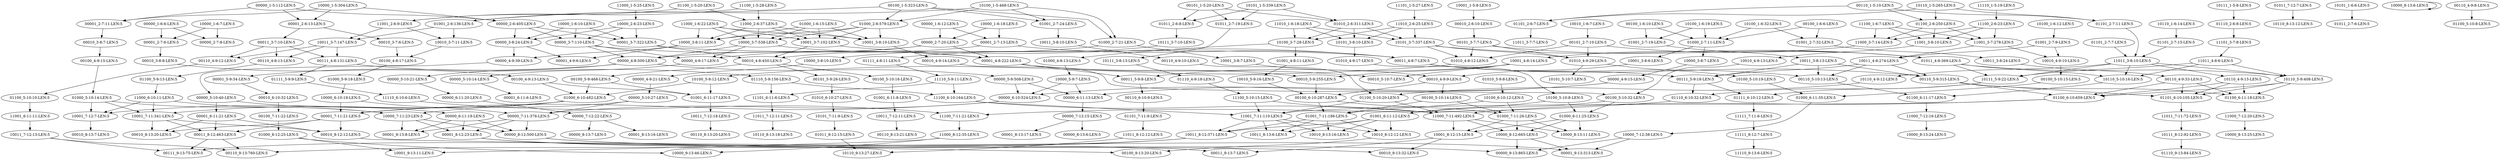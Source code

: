 digraph G {
    "11111_8-12:7-LEN:5" -> "11110_9-13:6-LEN:5";
    "11110_5-9:11-LEN:5" -> "11101_6-11:6-LEN:5";
    "11110_5-9:11-LEN:5" -> "11100_6-10:164-LEN:5";
    "01000_2-6:579-LEN:5" -> "10000_3-7:538-LEN:5";
    "01000_2-6:579-LEN:5" -> "10000_3-8:11-LEN:5";
    "01000_2-6:579-LEN:5" -> "10001_3-7:102-LEN:5";
    "01000_2-6:579-LEN:5" -> "10001_3-8:10-LEN:5";
    "01000_6-11:25-LEN:5" -> "10001_8-12:15-LEN:5";
    "01000_6-11:25-LEN:5" -> "10000_8-12:665-LEN:5";
    "01000_6-11:25-LEN:5" -> "10000_8-13:11-LEN:5";
    "10011_8-12:371-LEN:5" -> "00111_9-13:75-LEN:5";
    "10011_8-12:371-LEN:5" -> "00110_9-13:760-LEN:5";
    "11011_8-12:12-LEN:5" -> "10110_9-13:27-LEN:5";
    "00001_2-6:13-LEN:5" -> "00010_3-7:6-LEN:5";
    "00001_2-6:13-LEN:5" -> "00011_3-7:10-LEN:5";
    "10110_4-9:12-LEN:5" -> "01100_5-10:20-LEN:5";
    "01000_5-9:18-LEN:5" -> "10000_6-10:19-LEN:5";
    "00100_1-6:10-LEN:5" -> "01001_2-7:19-LEN:5";
    "00100_1-6:10-LEN:5" -> "01000_2-7:11-LEN:5";
    "00000_1-6:12-LEN:5" -> "00001_2-7:13-LEN:5";
    "00000_1-6:12-LEN:5" -> "00000_2-7:20-LEN:5";
    "00100_5-10:15-LEN:5" -> "01000_6-11:35-LEN:5";
    "01101_7-11:9-LEN:5" -> "11011_8-12:12-LEN:5";
    "11111_7-11:6-LEN:5" -> "11111_8-12:7-LEN:5";
    "00100_5-10:16-LEN:5" -> "01001_6-11:8-LEN:5";
    "10000_3-8:10-LEN:5" -> "00000_4-9:21-LEN:5";
    "10111_1-5:8-LEN:5" -> "01110_2-6:8-LEN:5";
    "01001_4-8:11-LEN:5" -> "10010_5-9:16-LEN:5";
    "11000_7-12:20-LEN:5" -> "10000_8-13:25-LEN:5";
    "10100_5-10:8-LEN:5" -> "01000_6-11:25-LEN:5";
    "10100_5-10:8-LEN:5" -> "01001_6-11:12-LEN:5";
    "00101_2-7:10-LEN:5" -> "01010_4-9:29-LEN:5";
    "00101_2-7:10-LEN:5" -> "01010_4-8:12-LEN:5";
    "00101_2-7:10-LEN:5" -> "01011_4-8:369-LEN:5";
    "10000_1-5:304-LEN:5" -> "00001_2-6:13-LEN:5";
    "10000_1-5:304-LEN:5" -> "00001_2-7:11-LEN:5";
    "10000_1-5:304-LEN:5" -> "00000_2-6:405-LEN:5";
    "00010_2-6:10-LEN:5" -> "00101_3-7:7-LEN:5";
    "10011_3-8:24-LEN:5" -> "00110_4-9:33-LEN:5";
    "10100_5-10:19-LEN:5" -> "01000_6-11:35-LEN:5";
    "00000_6-10:524-LEN:5" -> "00000_7-11:376-LEN:5";
    "00000_6-10:524-LEN:5" -> "00001_7-11:21-LEN:5";
    "00000_6-11:20-LEN:5" -> "00000_7-12:22-LEN:5";
    "00100_1-6:6-LEN:5" -> "01001_2-7:32-LEN:5";
    "00100_1-6:6-LEN:5" -> "01000_2-7:11-LEN:5";
    "10111_5-9:22-LEN:5" -> "01111_6-10:12-LEN:5";
    "10111_5-9:22-LEN:5" -> "01110_6-10:32-LEN:5";
    "10001_8-12:15-LEN:5" -> "00011_9-13:7-LEN:5";
    "10001_8-12:15-LEN:5" -> "00010_9-13:32-LEN:5";
    "10011_7-12:11-LEN:5" -> "00110_8-13:21-LEN:5";
    "01000_6-10:482-LEN:5" -> "10000_7-11:23-LEN:5";
    "01000_6-10:482-LEN:5" -> "10001_7-11:341-LEN:5";
    "01000_6-10:482-LEN:5" -> "10001_7-12:7-LEN:5";
    "11101_1-5:27-LEN:5" -> "11010_2-6:25-LEN:5";
    "00001_4-8:222-LEN:5" -> "00011_5-9:8-LEN:5";
    "00001_4-8:222-LEN:5" -> "00010_5-10:7-LEN:5";
    "00001_4-8:222-LEN:5" -> "00010_5-9:255-LEN:5";
    "00001_2-7:13-LEN:5" -> "00011_4-8:7-LEN:5";
    "00001_2-7:13-LEN:5" -> "00010_4-8:450-LEN:5";
    "00111_4-8:131-LEN:5" -> "01111_5-9:9-LEN:5";
    "00111_4-8:131-LEN:5" -> "01110_5-9:156-LEN:5";
    "00010_4-9:14-LEN:5" -> "00100_5-10:32-LEN:5";
    "00000_7-11:376-LEN:5" -> "00001_8-13:8-LEN:5";
    "00000_7-11:376-LEN:5" -> "00001_8-12:23-LEN:5";
    "00000_7-11:376-LEN:5" -> "00000_8-12:500-LEN:5";
    "01011_7-12:7-LEN:5" -> "10110_8-13:12-LEN:5";
    "00100_4-9:15-LEN:5" -> "01000_5-10:14-LEN:5";
    "00100_7-11:22-LEN:5" -> "01000_8-12:25-LEN:5";
    "11000_3-7:14-LEN:5" -> "10001_4-8:14-LEN:5";
    "11011_7-12:11-LEN:5" -> "10110_8-13:18-LEN:5";
    "00011_5-9:8-LEN:5" -> "00110_6-10:9-LEN:5";
    "11100_1-6:7-LEN:5" -> "11000_3-7:14-LEN:5";
    "11100_1-6:7-LEN:5" -> "11001_3-7:278-LEN:5";
    "11100_1-6:7-LEN:5" -> "11001_3-8:10-LEN:5";
    "00000_4-9:17-LEN:5" -> "00000_5-10:14-LEN:5";
    "11000_6-10:11-LEN:5" -> "10000_7-11:23-LEN:5";
    "11000_6-10:11-LEN:5" -> "10001_7-11:341-LEN:5";
    "11000_6-10:11-LEN:5" -> "10001_7-12:7-LEN:5";
    "10000_7-11:23-LEN:5" -> "00001_8-13:8-LEN:5";
    "10000_7-11:23-LEN:5" -> "00001_8-12:23-LEN:5";
    "10000_7-11:23-LEN:5" -> "00000_8-12:500-LEN:5";
    "01110_2-6:8-LEN:5" -> "11101_3-7:8-LEN:5";
    "01000_8-12:25-LEN:5" -> "10000_9-13:46-LEN:5";
    "01000_8-12:25-LEN:5" -> "10001_9-13:11-LEN:5";
    "10101_1-6:6-LEN:5" -> "01011_2-7:6-LEN:5";
    "01010_4-9:29-LEN:5" -> "10100_5-10:19-LEN:5";
    "01010_4-9:29-LEN:5" -> "10101_5-10:7-LEN:5";
    "01001_2-7:32-LEN:5" -> "10011_3-8:24-LEN:5";
    "01001_2-7:9-LEN:5" -> "10010_4-9:10-LEN:5";
    "01001_2-7:9-LEN:5" -> "10011_4-8:274-LEN:5";
    "00001_5-9:34-LEN:5" -> "00010_6-10:32-LEN:5";
    "01101_2-6:7-LEN:5" -> "11011_3-7:7-LEN:5";
    "01101_6-10:105-LEN:5" -> "11011_7-11:72-LEN:5";
    "10101_3-8:10-LEN:5" -> "01010_4-9:17-LEN:5";
    "01100_6-11:17-LEN:5" -> "11000_7-12:16-LEN:5";
    "00010_3-7:6-LEN:5" -> "00100_4-8:17-LEN:5";
    "00101_1-5:20-LEN:5" -> "01011_2-6:8-LEN:5";
    "00101_1-5:20-LEN:5" -> "01010_2-6:311-LEN:5";
    "00101_1-5:20-LEN:5" -> "01011_2-7:19-LEN:5";
    "10111_8-12:92-LEN:5" -> "01110_9-13:84-LEN:5";
    "11000_1-6:22-LEN:5" -> "10000_3-7:538-LEN:5";
    "11000_1-6:22-LEN:5" -> "10000_3-8:11-LEN:5";
    "11000_1-6:22-LEN:5" -> "10001_3-7:102-LEN:5";
    "11000_1-6:22-LEN:5" -> "10001_3-8:10-LEN:5";
    "00000_6-11:19-LEN:5" -> "00001_8-13:8-LEN:5";
    "00000_6-11:19-LEN:5" -> "00001_8-12:23-LEN:5";
    "00000_6-11:19-LEN:5" -> "00000_8-12:500-LEN:5";
    "11000_7-11:492-LEN:5" -> "10001_8-12:15-LEN:5";
    "11000_7-11:492-LEN:5" -> "10000_8-12:665-LEN:5";
    "11000_7-11:492-LEN:5" -> "10000_8-13:11-LEN:5";
    "01001_6-11:17-LEN:5" -> "10011_7-12:18-LEN:5";
    "00010_6-10:32-LEN:5" -> "00100_7-11:22-LEN:5";
    "00110_4-9:12-LEN:5" -> "01100_5-10:10-LEN:5";
    "00010_4-9:9-LEN:5" -> "00100_5-10:14-LEN:5";
    "10010_5-9:16-LEN:5" -> "00100_6-10:287-LEN:5";
    "01001_6-11:12-LEN:5" -> "10011_8-12:371-LEN:5";
    "01001_6-11:12-LEN:5" -> "10010_8-13:16-LEN:5";
    "01001_6-11:12-LEN:5" -> "10011_8-13:6-LEN:5";
    "01001_6-11:12-LEN:5" -> "10010_8-12:12-LEN:5";
    "10100_1-6:32-LEN:5" -> "01001_2-7:32-LEN:5";
    "10100_1-6:32-LEN:5" -> "01000_2-7:11-LEN:5";
    "00000_6-11:13-LEN:5" -> "00000_7-12:15-LEN:5";
    "01001_7-11:186-LEN:5" -> "10011_8-12:371-LEN:5";
    "01001_7-11:186-LEN:5" -> "10010_8-13:16-LEN:5";
    "01001_7-11:186-LEN:5" -> "10011_8-13:6-LEN:5";
    "01001_7-11:186-LEN:5" -> "10010_8-12:12-LEN:5";
    "00011_4-8:7-LEN:5" -> "00110_5-9:315-LEN:5";
    "00011_4-8:7-LEN:5" -> "00110_5-10:13-LEN:5";
    "00011_4-8:7-LEN:5" -> "00111_5-9:18-LEN:5";
    "01101_2-7:7-LEN:5" -> "11011_3-8:10-LEN:5";
    "10001_3-8:7-LEN:5" -> "00010_4-9:9-LEN:5";
    "00100_5-10:32-LEN:5" -> "01000_6-11:25-LEN:5";
    "00100_5-10:32-LEN:5" -> "01001_6-11:12-LEN:5";
    "00010_4-9:9-LEN:5" -> "00100_6-10:287-LEN:5";
    "11011_7-11:72-LEN:5" -> "10111_8-12:92-LEN:5";
    "01000_4-8:13-LEN:5" -> "10000_5-9:7-LEN:5";
    "10000_3-7:538-LEN:5" -> "00001_4-8:222-LEN:5";
    "10000_3-7:538-LEN:5" -> "00000_4-9:17-LEN:5";
    "10000_3-7:538-LEN:5" -> "00000_4-8:500-LEN:5";
    "11110_1-5:19-LEN:5" -> "11100_2-6:23-LEN:5";
    "01101_2-7:15-LEN:5" -> "11011_3-8:10-LEN:5";
    "01011_2-6:8-LEN:5" -> "10111_3-7:10-LEN:5";
    "10010_4-9:10-LEN:5" -> "00100_5-10:15-LEN:5";
    "10000_8-13:6-LEN:5" -> "10000_8-13:6-LEN:5";
    "00000_4-9:21-LEN:5" -> "00000_5-10:27-LEN:5";
    "10110_5-9:408-LEN:5" -> "01101_6-10:105-LEN:5";
    "10110_5-9:408-LEN:5" -> "01100_6-11:18-LEN:5";
    "10110_5-9:408-LEN:5" -> "01100_6-10:659-LEN:5";
    "10000_8-12:665-LEN:5" -> "00001_9-13:313-LEN:5";
    "10000_8-12:665-LEN:5" -> "00000_9-13:865-LEN:5";
    "10011_3-7:147-LEN:5" -> "00111_4-8:131-LEN:5";
    "10011_3-7:147-LEN:5" -> "00110_4-9:12-LEN:5";
    "10011_3-7:147-LEN:5" -> "00110_4-8:13-LEN:5";
    "01100_5-10:20-LEN:5" -> "11000_7-11:492-LEN:5";
    "01100_5-10:20-LEN:5" -> "11001_7-11:110-LEN:5";
    "00000_4-8:500-LEN:5" -> "00001_5-9:34-LEN:5";
    "00000_4-8:500-LEN:5" -> "00000_5-9:508-LEN:5";
    "00000_4-8:500-LEN:5" -> "00000_5-10:21-LEN:5";
    "00000_2-7:20-LEN:5" -> "00001_4-8:222-LEN:5";
    "00000_2-7:20-LEN:5" -> "00000_4-9:17-LEN:5";
    "00000_2-7:20-LEN:5" -> "00000_4-8:500-LEN:5";
    "00001_7-11:21-LEN:5" -> "00010_8-13:20-LEN:5";
    "00001_7-11:21-LEN:5" -> "00010_8-12:12-LEN:5";
    "00001_7-11:21-LEN:5" -> "00011_8-12:463-LEN:5";
    "10100_3-7:28-LEN:5" -> "01001_4-8:11-LEN:5";
    "10100_3-7:28-LEN:5" -> "01000_4-8:13-LEN:5";
    "11001_3-7:278-LEN:5" -> "10010_4-9:10-LEN:5";
    "11001_3-7:278-LEN:5" -> "10011_4-8:274-LEN:5";
    "11011_3-8:10-LEN:5" -> "10110_4-9:15-LEN:5";
    "11010_2-6:25-LEN:5" -> "10101_3-8:10-LEN:5";
    "11010_2-6:25-LEN:5" -> "10100_3-7:28-LEN:5";
    "11010_2-6:25-LEN:5" -> "10101_3-7:337-LEN:5";
    "10000_3-8:11-LEN:5" -> "00001_4-9:6-LEN:5";
    "10000_3-8:11-LEN:5" -> "00000_4-9:39-LEN:5";
    "10110_4-9:15-LEN:5" -> "01101_6-10:105-LEN:5";
    "10110_4-9:15-LEN:5" -> "01100_6-11:18-LEN:5";
    "10110_4-9:15-LEN:5" -> "01100_6-10:659-LEN:5";
    "00101_3-7:7-LEN:5" -> "01010_4-9:29-LEN:5";
    "00101_3-7:7-LEN:5" -> "01010_4-8:12-LEN:5";
    "00101_3-7:7-LEN:5" -> "01011_4-8:369-LEN:5";
    "01000_2-7:21-LEN:5" -> "10000_3-8:10-LEN:5";
    "01000_2-7:21-LEN:5" -> "10001_3-8:7-LEN:5";
    "01111_4-8:11-LEN:5" -> "11110_5-9:11-LEN:5";
    "10001_7-11:341-LEN:5" -> "00010_8-13:20-LEN:5";
    "10001_7-11:341-LEN:5" -> "00010_8-12:12-LEN:5";
    "10001_7-11:341-LEN:5" -> "00011_8-12:463-LEN:5";
    "00110_5-9:315-LEN:5" -> "01101_6-10:105-LEN:5";
    "00110_5-9:315-LEN:5" -> "01100_6-11:18-LEN:5";
    "00110_5-9:315-LEN:5" -> "01100_6-10:659-LEN:5";
    "00000_1-6:6-LEN:5" -> "00000_2-7:8-LEN:5";
    "00000_1-6:6-LEN:5" -> "00001_2-7:6-LEN:5";
    "01100_6-11:18-LEN:5" -> "11000_7-12:20-LEN:5";
    "01111_5-9:9-LEN:5" -> "11110_6-10:6-LEN:5";
    "01100_1-5:20-LEN:5" -> "11001_2-6:9-LEN:5";
    "01100_1-5:20-LEN:5" -> "11000_2-6:37-LEN:5";
    "11000_7-12:16-LEN:5" -> "10000_8-13:24-LEN:5";
    "00001_2-7:11-LEN:5" -> "00010_3-8:7-LEN:5";
    "00010_3-8:7-LEN:5" -> "00100_4-9:15-LEN:5";
    "00110_1-5:10-LEN:5" -> "01101_2-6:7-LEN:5";
    "00110_1-5:10-LEN:5" -> "01100_2-6:250-LEN:5";
    "00110_1-5:10-LEN:5" -> "01101_2-7:11-LEN:5";
    "10100_1-6:19-LEN:5" -> "01001_2-7:19-LEN:5";
    "10100_1-6:19-LEN:5" -> "01000_2-7:11-LEN:5";
    "00100_5-9:468-LEN:5" -> "01000_6-10:482-LEN:5";
    "00100_5-9:468-LEN:5" -> "01001_6-11:17-LEN:5";
    "10010_1-6:7-LEN:5" -> "00101_2-7:10-LEN:5";
    "10000_1-6:7-LEN:5" -> "00000_2-7:8-LEN:5";
    "10000_1-6:7-LEN:5" -> "00001_2-7:6-LEN:5";
    "00000_5-9:508-LEN:5" -> "00000_6-10:524-LEN:5";
    "00000_5-9:508-LEN:5" -> "00000_6-11:13-LEN:5";
    "01100_2-6:250-LEN:5" -> "11000_3-7:14-LEN:5";
    "01100_2-6:250-LEN:5" -> "11001_3-7:278-LEN:5";
    "01100_2-6:250-LEN:5" -> "11001_3-8:10-LEN:5";
    "00010_8-12:12-LEN:5" -> "00100_9-13:20-LEN:5";
    "11001_3-8:10-LEN:5" -> "10010_4-9:13-LEN:5";
    "00011_3-7:10-LEN:5" -> "00111_4-8:131-LEN:5";
    "00011_3-7:10-LEN:5" -> "00110_4-9:12-LEN:5";
    "00011_3-7:10-LEN:5" -> "00110_4-8:13-LEN:5";
    "10100_1-5:468-LEN:5" -> "01000_2-6:579-LEN:5";
    "10100_1-5:468-LEN:5" -> "01000_2-7:21-LEN:5";
    "10100_1-5:468-LEN:5" -> "01001_2-6:136-LEN:5";
    "10100_1-5:468-LEN:5" -> "01001_2-7:24-LEN:5";
    "01100_5-10:10-LEN:5" -> "11001_6-11:11-LEN:5";
    "00100_1-5:323-LEN:5" -> "01000_2-6:579-LEN:5";
    "00100_1-5:323-LEN:5" -> "01000_2-7:21-LEN:5";
    "00100_1-5:323-LEN:5" -> "01001_2-6:136-LEN:5";
    "00100_1-5:323-LEN:5" -> "01001_2-7:24-LEN:5";
    "01011_8-12:15-LEN:5" -> "10110_9-13:27-LEN:5";
    "00100_4-9:13-LEN:5" -> "01000_6-10:482-LEN:5";
    "00100_4-9:13-LEN:5" -> "01001_6-11:17-LEN:5";
    "10001_3-8:6-LEN:5" -> "00010_4-9:9-LEN:5";
    "11001_2-6:9-LEN:5" -> "10011_3-7:147-LEN:5";
    "11001_2-6:9-LEN:5" -> "10010_3-7:11-LEN:5";
    "00110_4-9:10-LEN:5" -> "01100_5-10:20-LEN:5";
    "10000_7-12:38-LEN:5" -> "00001_9-13:313-LEN:5";
    "10000_7-12:38-LEN:5" -> "00000_9-13:865-LEN:5";
    "11001_7-11:110-LEN:5" -> "10011_8-12:371-LEN:5";
    "11001_7-11:110-LEN:5" -> "10010_8-13:16-LEN:5";
    "11001_7-11:110-LEN:5" -> "10011_8-13:6-LEN:5";
    "11001_7-11:110-LEN:5" -> "10010_8-12:12-LEN:5";
    "00001_8-12:23-LEN:5" -> "00011_9-13:7-LEN:5";
    "00001_8-12:23-LEN:5" -> "00010_9-13:32-LEN:5";
    "00001_6-11:21-LEN:5" -> "00010_8-13:20-LEN:5";
    "00001_6-11:21-LEN:5" -> "00010_8-12:12-LEN:5";
    "00001_6-11:21-LEN:5" -> "00011_8-12:463-LEN:5";
    "00110_5-10:13-LEN:5" -> "01100_6-11:17-LEN:5";
    "00110_6-10:9-LEN:5" -> "01101_7-11:9-LEN:5";
    "00000_7-12:22-LEN:5" -> "00001_8-13:16-LEN:5";
    "00000_7-12:22-LEN:5" -> "00000_8-13:7-LEN:5";
    "00001_2-7:6-LEN:5" -> "00010_3-8:8-LEN:5";
    "10000_1-6:10-LEN:5" -> "00001_3-7:322-LEN:5";
    "10000_1-6:10-LEN:5" -> "00000_3-7:110-LEN:5";
    "10000_1-6:10-LEN:5" -> "00000_3-8:24-LEN:5";
    "11011_4-8:6-LEN:5" -> "10111_5-9:22-LEN:5";
    "11011_4-8:6-LEN:5" -> "10110_5-9:408-LEN:5";
    "11011_4-8:6-LEN:5" -> "10110_5-10:16-LEN:5";
    "10011_4-8:274-LEN:5" -> "00110_5-9:315-LEN:5";
    "10011_4-8:274-LEN:5" -> "00110_5-10:13-LEN:5";
    "10011_4-8:274-LEN:5" -> "00111_5-9:18-LEN:5";
    "01000_7-11:26-LEN:5" -> "10001_8-12:15-LEN:5";
    "01000_7-11:26-LEN:5" -> "10000_8-12:665-LEN:5";
    "01000_7-11:26-LEN:5" -> "10000_8-13:11-LEN:5";
    "00010_4-8:450-LEN:5" -> "00100_5-10:16-LEN:5";
    "00010_4-8:450-LEN:5" -> "00100_5-9:468-LEN:5";
    "00010_4-8:450-LEN:5" -> "00101_5-9:26-LEN:5";
    "10000_1-6:18-LEN:5" -> "00001_2-7:13-LEN:5";
    "10000_1-6:18-LEN:5" -> "00000_2-7:20-LEN:5";
    "00000_5-10:14-LEN:5" -> "00001_6-11:6-LEN:5";
    "00001_3-7:322-LEN:5" -> "00011_4-8:7-LEN:5";
    "00001_3-7:322-LEN:5" -> "00010_4-8:450-LEN:5";
    "01001_2-7:19-LEN:5" -> "10011_3-8:13-LEN:5";
    "01010_6-10:27-LEN:5" -> "10101_7-11:9-LEN:5";
    "01010_4-9:17-LEN:5" -> "10100_5-10:8-LEN:5";
    "10001_3-7:102-LEN:5" -> "00011_4-8:7-LEN:5";
    "10001_3-7:102-LEN:5" -> "00010_4-8:450-LEN:5";
    "00000_4-9:15-LEN:5" -> "00000_6-10:524-LEN:5";
    "00000_4-9:15-LEN:5" -> "00000_6-11:13-LEN:5";
    "01010_2-6:311-LEN:5" -> "10101_3-8:10-LEN:5";
    "01010_2-6:311-LEN:5" -> "10100_3-7:28-LEN:5";
    "01010_2-6:311-LEN:5" -> "10101_3-7:337-LEN:5";
    "10011_7-12:13-LEN:5" -> "00111_9-13:75-LEN:5";
    "10011_7-12:13-LEN:5" -> "00110_9-13:760-LEN:5";
    "01010_4-8:12-LEN:5" -> "10100_5-9:12-LEN:5";
    "01111_6-10:12-LEN:5" -> "11111_7-11:6-LEN:5";
    "10010_3-7:11-LEN:5" -> "00100_4-8:17-LEN:5";
    "00000_5-10:40-LEN:5" -> "00000_6-11:19-LEN:5";
    "00000_5-10:40-LEN:5" -> "00001_6-11:21-LEN:5";
    "10011_3-8:13-LEN:5" -> "00110_5-9:315-LEN:5";
    "10011_3-8:13-LEN:5" -> "00110_5-10:13-LEN:5";
    "10011_3-8:13-LEN:5" -> "00111_5-9:18-LEN:5";
    "10010_4-9:13-LEN:5" -> "00100_5-10:32-LEN:5";
    "10100_5-9:12-LEN:5" -> "01000_6-10:482-LEN:5";
    "10100_5-9:12-LEN:5" -> "01001_6-11:17-LEN:5";
    "01101_2-7:11-LEN:5" -> "11011_3-8:10-LEN:5";
    "01001_2-6:136-LEN:5" -> "10011_3-7:147-LEN:5";
    "01001_2-6:136-LEN:5" -> "10010_3-7:11-LEN:5";
    "01000_5-10:14-LEN:5" -> "10000_7-11:23-LEN:5";
    "01000_5-10:14-LEN:5" -> "10001_7-11:341-LEN:5";
    "01000_5-10:14-LEN:5" -> "10001_7-12:7-LEN:5";
    "10101_3-7:337-LEN:5" -> "01010_4-9:29-LEN:5";
    "10101_3-7:337-LEN:5" -> "01010_4-8:12-LEN:5";
    "10101_3-7:337-LEN:5" -> "01011_4-8:369-LEN:5";
    "01100_5-9:13-LEN:5" -> "11000_6-10:11-LEN:5";
    "10010_8-12:12-LEN:5" -> "00100_9-13:20-LEN:5";
    "10111_3-7:10-LEN:5" -> "01111_4-8:11-LEN:5";
    "01000_6-11:35-LEN:5" -> "10000_7-12:38-LEN:5";
    "00000_2-6:405-LEN:5" -> "00001_3-7:322-LEN:5";
    "00000_2-6:405-LEN:5" -> "00000_3-7:110-LEN:5";
    "00000_2-6:405-LEN:5" -> "00000_3-8:24-LEN:5";
    "10000_6-10:19-LEN:5" -> "00000_7-11:376-LEN:5";
    "10000_6-10:19-LEN:5" -> "00001_7-11:21-LEN:5";
    "10001_3-8:10-LEN:5" -> "00010_4-9:14-LEN:5";
    "00000_5-10:27-LEN:5" -> "00000_7-11:376-LEN:5";
    "00000_5-10:27-LEN:5" -> "00001_7-11:21-LEN:5";
    "01001_2-7:24-LEN:5" -> "10011_3-8:10-LEN:5";
    "10110_1-5:265-LEN:5" -> "01101_2-6:7-LEN:5";
    "10110_1-5:265-LEN:5" -> "01100_2-6:250-LEN:5";
    "10110_1-5:265-LEN:5" -> "01101_2-7:11-LEN:5";
    "11101_6-11:6-LEN:5" -> "11011_7-12:11-LEN:5";
    "00111_5-9:18-LEN:5" -> "01111_6-10:12-LEN:5";
    "00111_5-9:18-LEN:5" -> "01110_6-10:32-LEN:5";
    "00100_5-10:14-LEN:5" -> "01001_7-11:186-LEN:5";
    "00100_5-10:14-LEN:5" -> "01000_7-11:26-LEN:5";
    "01110_5-9:156-LEN:5" -> "11101_6-11:6-LEN:5";
    "01110_5-9:156-LEN:5" -> "11100_6-10:164-LEN:5";
    "00110_4-9:33-LEN:5" -> "01101_6-10:105-LEN:5";
    "00110_4-9:33-LEN:5" -> "01100_6-11:18-LEN:5";
    "00110_4-9:33-LEN:5" -> "01100_6-10:659-LEN:5";
    "11000_8-12:35-LEN:5" -> "10000_9-13:46-LEN:5";
    "11000_8-12:35-LEN:5" -> "10001_9-13:11-LEN:5";
    "10001_1-5:8-LEN:5" -> "00010_2-6:10-LEN:5";
    "11011_3-8:10-LEN:5" -> "10110_4-9:12-LEN:5";
    "00000_4-9:39-LEN:5" -> "00000_5-10:40-LEN:5";
    "01001_6-11:8-LEN:5" -> "10011_7-12:11-LEN:5";
    "00101_5-9:26-LEN:5" -> "01010_6-10:27-LEN:5";
    "11110_6-10:6-LEN:5" -> "11100_7-11:21-LEN:5";
    "10101_7-11:9-LEN:5" -> "01011_8-12:15-LEN:5";
    "11100_1-5:28-LEN:5" -> "11001_2-6:9-LEN:5";
    "11100_1-5:28-LEN:5" -> "11000_2-6:37-LEN:5";
    "00110_4-8:13-LEN:5" -> "01100_5-9:13-LEN:5";
    "00011_8-12:463-LEN:5" -> "00111_9-13:75-LEN:5";
    "00011_8-12:463-LEN:5" -> "00110_9-13:760-LEN:5";
    "00100_6-10:287-LEN:5" -> "01001_7-11:186-LEN:5";
    "00100_6-10:287-LEN:5" -> "01000_7-11:26-LEN:5";
    "00000_1-5:112-LEN:5" -> "00001_2-6:13-LEN:5";
    "00000_1-5:112-LEN:5" -> "00001_2-7:11-LEN:5";
    "00000_1-5:112-LEN:5" -> "00000_2-6:405-LEN:5";
    "10111_3-8:13-LEN:5" -> "01110_4-9:18-LEN:5";
    "10100_1-6:12-LEN:5" -> "01001_2-7:9-LEN:5";
    "01011_2-7:19-LEN:5" -> "10111_3-8:13-LEN:5";
    "11001_6-11:11-LEN:5" -> "10011_7-12:13-LEN:5";
    "10101_1-5:339-LEN:5" -> "01011_2-6:8-LEN:5";
    "10101_1-5:339-LEN:5" -> "01010_2-6:311-LEN:5";
    "10101_1-5:339-LEN:5" -> "01011_2-7:19-LEN:5";
    "10000_3-8:7-LEN:5" -> "00000_4-9:15-LEN:5";
    "10001_4-8:14-LEN:5" -> "00011_5-9:8-LEN:5";
    "10001_4-8:14-LEN:5" -> "00010_5-10:7-LEN:5";
    "10001_4-8:14-LEN:5" -> "00010_5-9:255-LEN:5";
    "10011_7-12:18-LEN:5" -> "00110_8-13:20-LEN:5";
    "11000_2-6:37-LEN:5" -> "10000_3-7:538-LEN:5";
    "11000_2-6:37-LEN:5" -> "10000_3-8:11-LEN:5";
    "11000_2-6:37-LEN:5" -> "10001_3-7:102-LEN:5";
    "11000_2-6:37-LEN:5" -> "10001_3-8:10-LEN:5";
    "00010_5-9:255-LEN:5" -> "00100_6-10:287-LEN:5";
    "00100_4-8:17-LEN:5" -> "01000_5-9:18-LEN:5";
    "00000_8-12:500-LEN:5" -> "00001_9-13:313-LEN:5";
    "00000_8-12:500-LEN:5" -> "00000_9-13:865-LEN:5";
    "11000_1-5:25-LEN:5" -> "10000_2-6:23-LEN:5";
    "11100_6-10:164-LEN:5" -> "11000_7-11:492-LEN:5";
    "11100_6-10:164-LEN:5" -> "11001_7-11:110-LEN:5";
    "11100_5-10:15-LEN:5" -> "11000_7-11:492-LEN:5";
    "11100_5-10:15-LEN:5" -> "11001_7-11:110-LEN:5";
    "00000_7-12:15-LEN:5" -> "00001_8-13:17-LEN:5";
    "00000_7-12:15-LEN:5" -> "00000_8-13:6-LEN:5";
    "11011_3-8:10-LEN:5" -> "10111_5-9:22-LEN:5";
    "11011_3-8:10-LEN:5" -> "10110_5-9:408-LEN:5";
    "11011_3-8:10-LEN:5" -> "10110_5-10:16-LEN:5";
    "00000_3-7:110-LEN:5" -> "00001_4-8:222-LEN:5";
    "00000_3-7:110-LEN:5" -> "00000_4-9:17-LEN:5";
    "00000_3-7:110-LEN:5" -> "00000_4-8:500-LEN:5";
    "10100_6-10:12-LEN:5" -> "01001_7-11:186-LEN:5";
    "10100_6-10:12-LEN:5" -> "01000_7-11:26-LEN:5";
    "10000_2-6:23-LEN:5" -> "00001_3-7:322-LEN:5";
    "10000_2-6:23-LEN:5" -> "00000_3-7:110-LEN:5";
    "10000_2-6:23-LEN:5" -> "00000_3-8:24-LEN:5";
    "11100_2-6:23-LEN:5" -> "11000_3-7:14-LEN:5";
    "11100_2-6:23-LEN:5" -> "11001_3-7:278-LEN:5";
    "11100_2-6:23-LEN:5" -> "11001_3-8:10-LEN:5";
    "11101_3-7:8-LEN:5" -> "11011_4-8:6-LEN:5";
    "00110_4-9:8-LEN:5" -> "01100_5-10:8-LEN:5";
    "00000_5-10:21-LEN:5" -> "00000_6-11:20-LEN:5";
    "00010_3-8:8-LEN:5" -> "00100_4-9:13-LEN:5";
    "01000_2-7:11-LEN:5" -> "10001_3-8:6-LEN:5";
    "01000_2-7:11-LEN:5" -> "10000_3-8:7-LEN:5";
    "01000_1-6:15-LEN:5" -> "10000_3-7:538-LEN:5";
    "01000_1-6:15-LEN:5" -> "10000_3-8:11-LEN:5";
    "01000_1-6:15-LEN:5" -> "10001_3-7:102-LEN:5";
    "01000_1-6:15-LEN:5" -> "10001_3-8:10-LEN:5";
    "10001_7-12:7-LEN:5" -> "00010_8-13:7-LEN:5";
    "00000_3-8:24-LEN:5" -> "00001_4-9:6-LEN:5";
    "00000_3-8:24-LEN:5" -> "00000_4-9:39-LEN:5";
    "11010_1-6:18-LEN:5" -> "10101_3-8:10-LEN:5";
    "11010_1-6:18-LEN:5" -> "10100_3-7:28-LEN:5";
    "11010_1-6:18-LEN:5" -> "10101_3-7:337-LEN:5";
    "10011_3-8:10-LEN:5" -> "00110_4-9:10-LEN:5";
    "01100_6-10:659-LEN:5" -> "11000_7-11:492-LEN:5";
    "01100_6-10:659-LEN:5" -> "11001_7-11:110-LEN:5";
    "01110_4-9:18-LEN:5" -> "11100_5-10:15-LEN:5";
    "11100_7-11:21-LEN:5" -> "11000_8-12:35-LEN:5";
    "10000_5-9:7-LEN:5" -> "00000_6-10:524-LEN:5";
    "10000_5-9:7-LEN:5" -> "00000_6-11:13-LEN:5";
    "01011_4-8:369-LEN:5" -> "10111_5-9:22-LEN:5";
    "01011_4-8:369-LEN:5" -> "10110_5-9:408-LEN:5";
    "01011_4-8:369-LEN:5" -> "10110_5-10:16-LEN:5";
    "01110_6-10:32-LEN:5" -> "11100_7-11:21-LEN:5";
    "10110_1-6:14-LEN:5" -> "01101_2-7:15-LEN:5";
    "10110_5-10:16-LEN:5" -> "01100_6-11:17-LEN:5";
    "01010_5-9:8-LEN:5" -> "10100_6-10:12-LEN:5";
}
